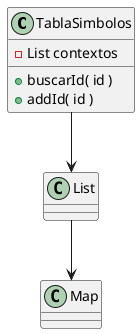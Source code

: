 @startuml a

class TablaSimbolos {
    - List contextos
    + buscarId( id )
    + addId( id )
}



TablaSimbolos --> List
List --> Map
@enduml